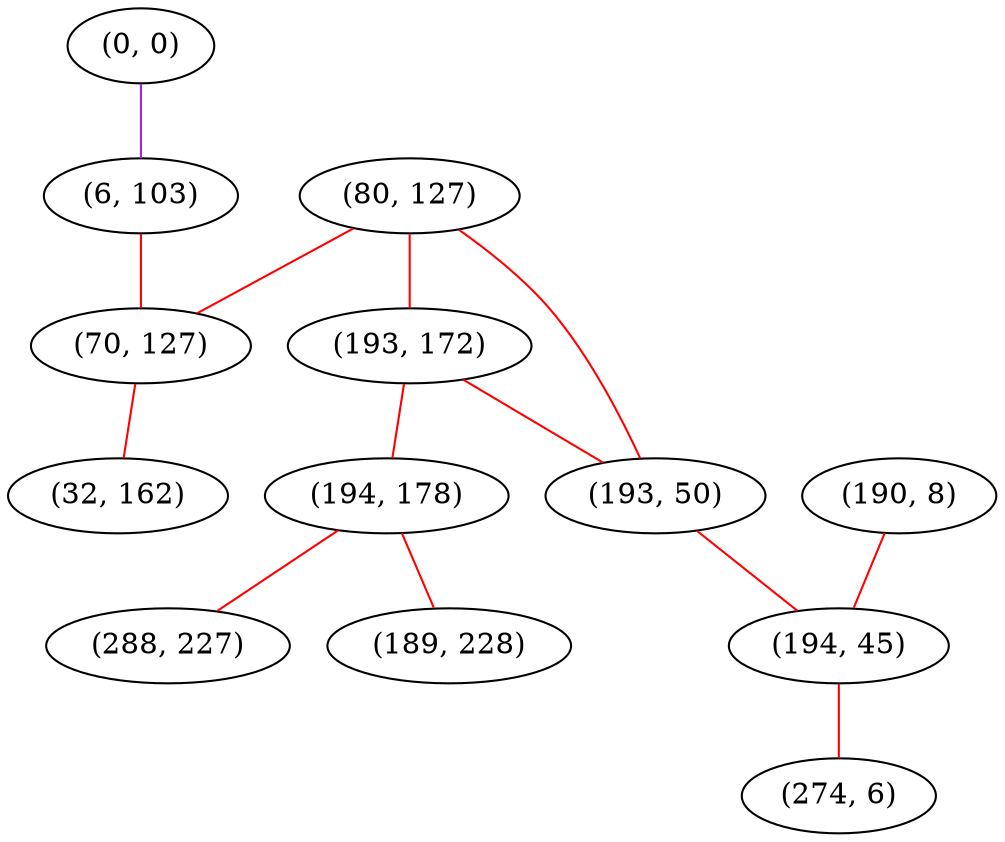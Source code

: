 graph "" {
"(0, 0)";
"(6, 103)";
"(80, 127)";
"(193, 172)";
"(194, 178)";
"(288, 227)";
"(70, 127)";
"(190, 8)";
"(193, 50)";
"(194, 45)";
"(274, 6)";
"(189, 228)";
"(32, 162)";
"(0, 0)" -- "(6, 103)"  [color=purple, key=0, weight=4];
"(6, 103)" -- "(70, 127)"  [color=red, key=0, weight=1];
"(80, 127)" -- "(193, 50)"  [color=red, key=0, weight=1];
"(80, 127)" -- "(70, 127)"  [color=red, key=0, weight=1];
"(80, 127)" -- "(193, 172)"  [color=red, key=0, weight=1];
"(193, 172)" -- "(193, 50)"  [color=red, key=0, weight=1];
"(193, 172)" -- "(194, 178)"  [color=red, key=0, weight=1];
"(194, 178)" -- "(189, 228)"  [color=red, key=0, weight=1];
"(194, 178)" -- "(288, 227)"  [color=red, key=0, weight=1];
"(70, 127)" -- "(32, 162)"  [color=red, key=0, weight=1];
"(190, 8)" -- "(194, 45)"  [color=red, key=0, weight=1];
"(193, 50)" -- "(194, 45)"  [color=red, key=0, weight=1];
"(194, 45)" -- "(274, 6)"  [color=red, key=0, weight=1];
}
